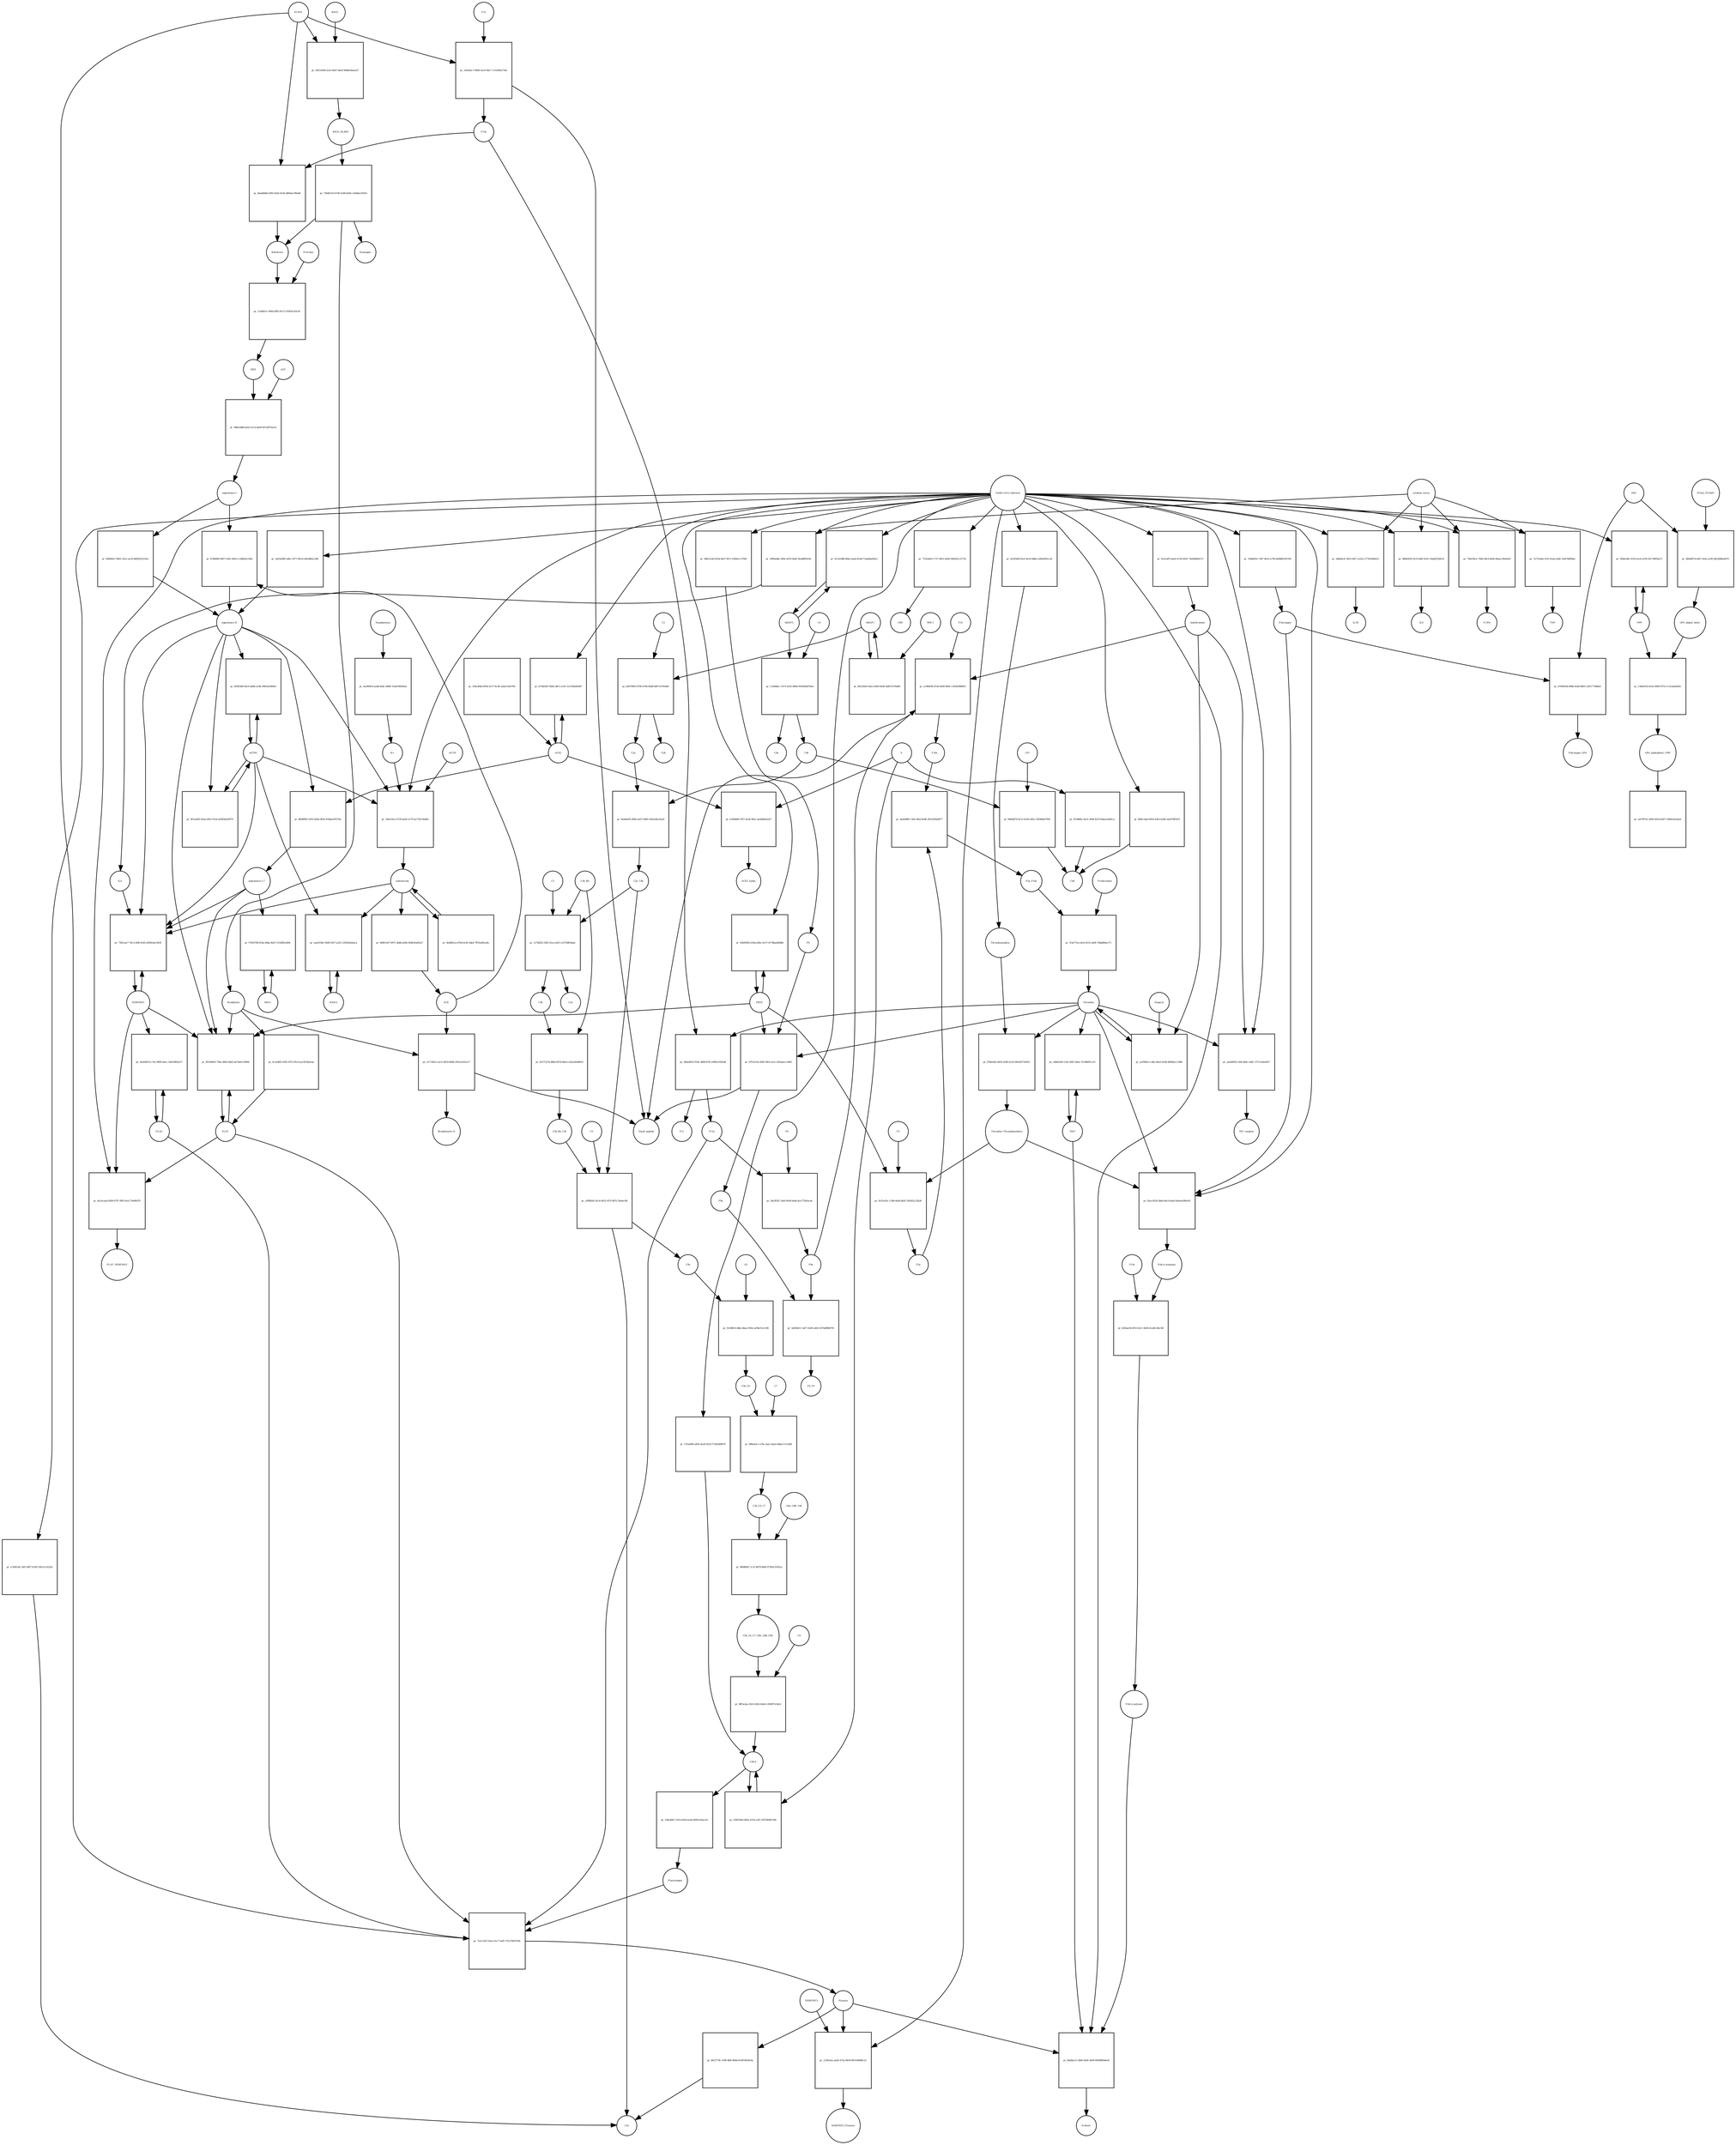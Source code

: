 strict digraph  {
AGT [annotation="urn_miriam_hgnc_333|urn_miriam_taxonomy_9606", bipartite=0, cls=macromolecule, fontsize=4, label=AGT, shape=circle];
"pr_98be3d88-ba02-4114-ba09-647af87fae55" [annotation="", bipartite=1, cls=process, fontsize=4, label="pr_98be3d88-ba02-4114-ba09-647af87fae55", shape=square];
"angiotensin I" [annotation="urn_miriam_obo.chebi_CHEBI%3A2718|urn_miriam_taxonomy_9606", bipartite=0, cls="simple chemical", fontsize=4, label="angiotensin I", shape=circle];
REN [annotation="urn_miriam_hgnc.symbol_REN|urn_miriam_taxonomy_9606", bipartite=0, cls=macromolecule, fontsize=4, label=REN, shape=circle];
F10 [annotation="urn_miriam_hgnc_3528|urn_miriam_taxonomy_9606", bipartite=0, cls=macromolecule, fontsize=4, label=F10, shape=circle];
"pr_e19fb03b-d7eb-4930-80af-c29382986f65" [annotation="", bipartite=1, cls=process, fontsize=4, label="pr_e19fb03b-d7eb-4930-80af-c29382986f65", shape=square];
F10a [annotation="urn_miriam_hgnc.symbol_F10|urn_miriam_mesh_D015951|urn_miriam_brenda_3.4.21.6|urn_miriam_taxonomy_9606", bipartite=0, cls=macromolecule, fontsize=4, label=F10a, shape=circle];
"Small peptide" [annotation=urn_miriam_mesh_D010446, bipartite=0, cls=macromolecule, fontsize=4, label="Small peptide", shape=circle];
F9a [annotation="urn_miriam_hgnc.symbol_F9|urn_miriam_mesh_D015949|urn_miriam_taxonomy_9606", bipartite=0, cls=macromolecule, fontsize=4, label=F9a, shape=circle];
Antithrombin [annotation="urn_miriam_hgnc_775|urn_miriam_taxonomy_9606", bipartite=0, cls=macromolecule, fontsize=4, label=Antithrombin, shape=circle];
"pr_b78d0f6f-8057-429c-8ef9-c1288eb123b4" [annotation="", bipartite=1, cls=process, fontsize=4, label="pr_b78d0f6f-8057-429c-8ef9-c1288eb123b4", shape=square];
"angiotensin II" [annotation="urn_miriam_obo.chebi_CHEBI%3A2718|urn_miriam_taxonomy_9606", bipartite=0, cls="simple chemical", fontsize=4, label="angiotensin II", shape=circle];
ACE [annotation="urn_miriam_hgnc_2707|urn_miriam_taxonomy_9606", bipartite=0, cls=macromolecule, fontsize=4, label=ACE, shape=circle];
F12 [annotation="urn_miriam_hgnc_3530|urn_miriam_taxonomy_9606", bipartite=0, cls=macromolecule, fontsize=4, label=F12, shape=circle];
"pr_245d3ec7-869e-4ce0-9bc7-1152082e72dc" [annotation="", bipartite=1, cls=process, fontsize=4, label="pr_245d3ec7-869e-4ce0-9bc7-1152082e72dc", shape=square];
F12a [annotation="urn_miriam_hgnc.symbol_F12|urn_miriam_mesh_D015956|urn_miriam_brenda_3.4.21.38|urn_miriam_taxonomy_9606", bipartite=0, cls=macromolecule, fontsize=4, label=F12a, shape=circle];
KLKB1 [annotation="urn_miriam_hgnc_6371|urn_miriam_taxonomy_9606", bipartite=0, cls=macromolecule, fontsize=4, label=KLKB1, shape=circle];
"pr_064ad923-955e-4899-87fe-e9f6ec9202df" [annotation="", bipartite=1, cls=process, fontsize=4, label="pr_064ad923-955e-4899-87fe-e9f6ec9202df", shape=square];
F11 [annotation="urn_miriam_hgnc_3529|urn_miriam_taxonomy_9606", bipartite=0, cls=macromolecule, fontsize=4, label=F11, shape=circle];
F11a [annotation="urn_miriam_hgnc.symbol_F11|urn_miriam_mesh_D015945|urn_miriam_brenda_3.4.21.27|urn_miriam_taxonomy_9606", bipartite=0, cls=macromolecule, fontsize=4, label=F11a, shape=circle];
Thrombin [annotation="urn_miriam_hgnc_3535|urn_miriam_taxonomy_9606", bipartite=0, cls=macromolecule, fontsize=4, label=Thrombin, shape=circle];
"pr_39214308-2e3e-46d7-bbe9-90d8a5baaa37" [annotation="", bipartite=1, cls=process, fontsize=4, label="pr_39214308-2e3e-46d7-bbe9-90d8a5baaa37", shape=square];
KNG1 [annotation="urn_miriam_hgnc.symbol_6383|urn_miriam_taxonomy_9606", bipartite=0, cls=macromolecule, fontsize=4, label=KNG1, shape=circle];
KNG1_KLKB1 [annotation="urn_miriam_pubmed_17598838|urn_miriam_intact_EBI-10087151|urn_miriam_hgnc_6371|urn_miriam_hgnc_6383|urn_miriam_taxonomy_9606", bipartite=0, cls=complex, fontsize=4, label=KNG1_KLKB1, shape=circle];
F9 [annotation="urn_miriam_hgnc_35531|urn_miriam_taxonomy_9606", bipartite=0, cls=macromolecule, fontsize=4, label=F9, shape=circle];
"pr_fda3f5d7-5a6f-493d-beb6-dce775b5ecdc" [annotation="", bipartite=1, cls=process, fontsize=4, label="pr_fda3f5d7-5a6f-493d-beb6-dce775b5ecdc", shape=square];
"pr_5d636b11-5af7-41d9-a462-0274df88b795" [annotation="", bipartite=1, cls=process, fontsize=4, label="pr_5d636b11-5af7-41d9-a462-0274df88b795", shape=square];
F8a [annotation="urn_miriam_hgnc.symbol_F8|urn_miriam_mesh_D015944|urn_miriam_taxonomy_9606", bipartite=0, cls=macromolecule, fontsize=4, label=F8a, shape=circle];
F8_F9 [annotation="urn_miriam_pubmed_22471307|urn_miriam_hgnc_3546|urn_miriam_hgnc_35531|urn_miriam_intact_EBI-11621595|urn_miriam_taxonomy_9606", bipartite=0, cls=complex, fontsize=4, label=F8_F9, shape=circle];
F5 [annotation="urn_miriam_hgnc_3541|urn_miriam_taxonomy_9606", bipartite=0, cls=macromolecule, fontsize=4, label=F5, shape=circle];
"pr_0535cd5c-1348-4e84-8b2f-100302c23b28" [annotation="", bipartite=1, cls=process, fontsize=4, label="pr_0535cd5c-1348-4e84-8b2f-100302c23b28", shape=square];
F5a [annotation="urn_miriam_hgnc.symbol_F5|urn_miriam_mesh_D015943|urn_miriam_taxonomy_9606", bipartite=0, cls=macromolecule, fontsize=4, label=F5a, shape=circle];
Thrombin_Thrombomodulin [annotation="urn_miriam_pubmed_6282863|urn_miriam_taxonomy_9986|urn_miriam_biogrid_283352|urn_miriam_mesh_D013917|urn_miriam_hgnc_11784", bipartite=0, cls=complex, fontsize=4, label=Thrombin_Thrombomodulin, shape=circle];
PROC [annotation="urn_miriam_hgnc_9451|urn_miriam_taxonomy_9606", bipartite=0, cls=macromolecule, fontsize=4, label=PROC, shape=circle];
"pr_4ad3d8f0-130e-4feb-8ed6-26101b0a4877" [annotation="", bipartite=1, cls=process, fontsize=4, label="pr_4ad3d8f0-130e-4feb-8ed6-26101b0a4877", shape=square];
F5a_F10a [annotation="urn_miriam_pubmed_2303476|urn_miriam_mesh_C022475|urn_miriam_mesh_D15943|urn_miriam_mesh_D015951|urn_miriam_taxonomy_9606", bipartite=0, cls=complex, fontsize=4, label=F5a_F10a, shape=circle];
Prothrombin [annotation="urn_miriam_hgnc_3535|urn_miriam_taxonomy_9606", bipartite=0, cls=macromolecule, fontsize=4, label=Prothrombin, shape=circle];
"pr_f14a77ee-e4c6-4531-afd4-79dddf8ae171" [annotation="", bipartite=1, cls=process, fontsize=4, label="pr_f14a77ee-e4c6-4531-afd4-79dddf8ae171", shape=square];
"pr_acf994e1-c40a-46a5-9cb8-0b0fd2cc108b" [annotation="", bipartite=1, cls=process, fontsize=4, label="pr_acf994e1-c40a-46a5-9cb8-0b0fd2cc108b", shape=square];
Heparin [annotation="urn_miriam_pubmed_708377|urn_miriam_obo.chebi_CHEBI%3A28304|urn_miriam_taxonomy_9606", bipartite=0, cls="simple chemical", fontsize=4, label=Heparin, shape=circle];
Plasminogen [annotation="urn_miriam_hgnc_9071|urn_miriam_taxonomy_9606", bipartite=0, cls=macromolecule, fontsize=4, label=Plasminogen, shape=circle];
"pr_7e1e7ad7-02ea-41c7-a4f5-75227864703b" [annotation="", bipartite=1, cls=process, fontsize=4, label="pr_7e1e7ad7-02ea-41c7-a4f5-75227864703b", shape=square];
Plasmin [annotation="urn_miriam_hgnc.symbol_PLG|urn_miriam_mesh_D005341|urn_miriam_brenda_3.4.21.7|urn_miriam_taxonomy_9606", bipartite=0, cls=macromolecule, fontsize=4, label=Plasmin, shape=circle];
PLAT [annotation="urn_miriam_hgnc_9051|urn_miriam_taxonomy_9606", bipartite=0, cls=macromolecule, fontsize=4, label=PLAT, shape=circle];
PLAU [annotation="urn_miriam_hgnc_9052|urn_miriam_taxonomy_9606", bipartite=0, cls=macromolecule, fontsize=4, label=PLAU, shape=circle];
"pr_aa449054-140f-4b0c-a40c-13711eba4207" [annotation="", bipartite=1, cls=process, fontsize=4, label="pr_aa449054-140f-4b0c-a40c-13711eba4207", shape=square];
"TAT complex" [annotation="urn_miriam_pubmed_22930518|urn_miriam_mesh_C046193|urn_miriam_mesh_D013917|urn_miriam_hgnc_775|urn_miriam_taxonomy_9606", bipartite=0, cls=complex, fontsize=4, label="TAT complex", shape=circle];
"SARS-CoV-2 infection" [annotation="urn_miriam_taxonomy_2697049|urn_miriam_mesh_D012327", bipartite=0, cls=phenotype, fontsize=4, label="SARS-CoV-2 infection", shape=circle];
"pr_8010b093-75be-4802-b6d1-4a74e0c18968" [annotation="", bipartite=1, cls=process, fontsize=4, label="pr_8010b093-75be-4802-b6d1-4a74e0c18968", shape=square];
SERPINE1 [annotation="", bipartite=0, cls=macromolecule, fontsize=4, label=SERPINE1, shape=circle];
Bradykinin [annotation="urn_miriam_obo.chebi_CHEBI%3A3165|urn_miriam_taxonomy_9606", bipartite=0, cls=macromolecule, fontsize=4, label=Bradykinin, shape=circle];
"angiotensin I-7" [annotation="urn_miriam_obo.chebi_CHEBI%3A55438|urn_miriam_taxonomy_9606", bipartite=0, cls="simple chemical", fontsize=4, label="angiotensin I-7", shape=circle];
TAFI [annotation="urn_miriam_hgnc_1546|urn_miriam_taxonomy_9606", bipartite=0, cls=macromolecule, fontsize=4, label=TAFI, shape=circle];
"pr_e6845a93-15ef-40f2-9d2a-72c8b691ccf2" [annotation="", bipartite=1, cls=process, fontsize=4, label="pr_e6845a93-15ef-40f2-9d2a-72c8b691ccf2", shape=square];
"pr_4e1acaab-4269-4797-9f03-9a1c70e8b979" [annotation="", bipartite=1, cls=process, fontsize=4, label="pr_4e1acaab-4269-4797-9f03-9a1c70e8b979", shape=square];
PLAT_SERPINE1 [annotation="urn_miriam_pubmed_22449964|urn_miriam_intact_EBI-7800882|urn_miriam_hgnc_9051|urn_miriam_hgnc_8593|urn_miriam_taxonomy_9606", bipartite=0, cls=complex, fontsize=4, label=PLAT_SERPINE1, shape=circle];
"pr_b0fb69a7-6801-43ce-aa10-869f2632105a" [annotation="", bipartite=1, cls=process, fontsize=4, label="pr_b0fb69a7-6801-43ce-aa10-869f2632105a", shape=square];
"pr_33b8d541-7df7-46c6-a749-dd486625470d" [annotation="", bipartite=1, cls=process, fontsize=4, label="pr_33b8d541-7df7-46c6-a749-dd486625470d", shape=square];
Fibrinogen [annotation="urn_miriam_pubmed_19296670|urn_miriam_obo.go_GO%3A0005577|urn_miriam_hgnc_3661|urn_miriam_hgnc_3662|urn_miriam_hgnc_3694|urn_miriam_taxonomy_9606", bipartite=0, cls=complex, fontsize=4, label=Fibrinogen, shape=circle];
"pr_756db7e0-47dd-41d9-bd3b-c54d4ec05635" [annotation="", bipartite=1, cls=process, fontsize=4, label="pr_756db7e0-47dd-41d9-bd3b-c54d4ec05635", shape=square];
Kininogen [annotation="urn_miriam_hgnc.symbol_KNG1|urn_miriam_mesh_D019679|urn_miriam_taxonomy_9606", bipartite=0, cls=macromolecule, fontsize=4, label=Kininogen, shape=circle];
Kallikrein [annotation="urn_miriam_hgnc.symbol_KLKB1|urn_miriam_mesh_D020842|urn_miriam_brenda_3.4.21.34|urn_miriam_taxonomy_9606", bipartite=0, cls=macromolecule, fontsize=4, label=Kallikrein, shape=circle];
"pr_b5ec3634-2b0d-46c0-8aa6-6a6ee4366cf6" [annotation="", bipartite=1, cls=process, fontsize=4, label="pr_b5ec3634-2b0d-46c0-8aa6-6a6ee4366cf6", shape=square];
"Fibrin monomer" [annotation="urn_miriam_mesh_C011468|urn_miriam_taxonomy_9606", bipartite=0, cls=macromolecule, fontsize=4, label="Fibrin monomer", shape=circle];
"pr_f3942402-b630-4382-bc63-68c692720051" [annotation="", bipartite=1, cls=process, fontsize=4, label="pr_f3942402-b630-4382-bc63-68c692720051", shape=square];
Thrombomodulin [annotation="urn_miriam_hgnc_11784|urn_miriam_taxonomy_9606", bipartite=0, cls=macromolecule, fontsize=4, label=Thrombomodulin, shape=circle];
C3 [annotation="urn_miriam_hgnc_1318|urn_miriam_taxonomy_9606", bipartite=0, cls=macromolecule, fontsize=4, label=C3, shape=circle];
"pr_c274df22-29f2-43ce-a81f-c2379d834dac" [annotation="", bipartite=1, cls=process, fontsize=4, label="pr_c274df22-29f2-43ce-a81f-c2379d834dac", shape=square];
C3a [annotation="urn_miriam_hgnc.symbol_C3|urn_miriam_mesh_D015926|urn_miriam_taxonomy_9606", bipartite=0, cls=macromolecule, fontsize=4, label=C3a, shape=circle];
C3b [annotation="urn_miriam_hgnc.symbol_C3|urn_miriam_mesh_D003179|urn_miriam_taxonomy_9606", bipartite=0, cls=macromolecule, fontsize=4, label=C3b, shape=circle];
C3b_Bb [annotation="urn_miriam_pubmed_12440962|urn_miriam_brenda_3.4.21.47|urn_miriam_mesh_D051561|urn_miriam_mesh_D003179|urn_miriam_hgnc_1037|urn_miriam_taxonomy_9606", bipartite=0, cls=complex, fontsize=4, label=C3b_Bb, shape=circle];
C2a_C4b [annotation="urn_miriam_mesh_D051574|urn_miriam_brenda_3.4.21.43|urn_miriam_mesh_D050678|urn_miriam_hgnc_1324|urn_miriam_taxonomy_9606", bipartite=0, cls=complex, fontsize=4, label=C2a_C4b, shape=circle];
C5 [annotation="urn_miriam_hgnc_1331|urn_miriam_taxonomy_9606", bipartite=0, cls=macromolecule, fontsize=4, label=C5, shape=circle];
"pr_cf89fb92-d1c8-4931-957f-867c70a4ec88" [annotation="", bipartite=1, cls=process, fontsize=4, label="pr_cf89fb92-d1c8-4931-957f-867c70a4ec88", shape=square];
C5b [annotation="urn_miriam_hgnc.symbol_C5|urn_miriam_mesh_D050776|urn_miriam_taxonomy_9606", bipartite=0, cls=macromolecule, fontsize=4, label=C5b, shape=circle];
C5a [annotation="urn_miriam_hgnc.symbol_C5|urn_miriam_mesh_D015936|urn_miriam_taxonomy_9606", bipartite=0, cls=macromolecule, fontsize=4, label=C5a, shape=circle];
C3b_Bb_C3b [annotation="urn_miriam_pubmed_12440962|urn_miriam_brenda_34.4.21.47|urn_miriam_mesh_D051566|urn_miriam_mesh_D003179|urn_miriam_hgnc_1037|urn_miriam_taxonomy_9606", bipartite=0, cls=complex, fontsize=4, label=C3b_Bb_C3b, shape=circle];
"pr_9236ffc6-dbfa-4baa-950e-a294cf2c5c96" [annotation="", bipartite=1, cls=process, fontsize=4, label="pr_9236ffc6-dbfa-4baa-950e-a294cf2c5c96", shape=square];
C6 [annotation="urn_miriam_hgnc_1339|urn_miriam_taxonomy_9606", bipartite=0, cls=macromolecule, fontsize=4, label=C6, shape=circle];
C5b_C6 [annotation="urn_miriam_mesh_C050974|urn_miriam_mesh_D050776|urn_miriam_hgnc_1339|urn_miriam_taxonomy_9606", bipartite=0, cls=complex, fontsize=4, label=C5b_C6, shape=circle];
"pr_008a43c1-e7bc-4a2c-8aa5-6d6a17ce168f" [annotation="", bipartite=1, cls=process, fontsize=4, label="pr_008a43c1-e7bc-4a2c-8aa5-6d6a17ce168f", shape=square];
C7 [annotation="urn_miriam_hgnc_HGNC%3A1346|urn_miriam_taxonomy_9606", bipartite=0, cls=macromolecule, fontsize=4, label=C7, shape=circle];
C5b_C6_C7 [annotation="urn_miriam_pubmed_28630159|urn_miriam_mesh_C037453|urn_miriam_mesh_D050776|urn_miriam_hgnc_1339|urn_miriam_hgnc_1346|urn_miriam_taxonomy_9606", bipartite=0, cls=complex, fontsize=4, label=C5b_C6_C7, shape=circle];
"pr_8668f8d7-1c1f-4879-bfb0-97383c55452a" [annotation="", bipartite=1, cls=process, fontsize=4, label="pr_8668f8d7-1c1f-4879-bfb0-97383c55452a", shape=square];
C8A_C8B_C8G [annotation="urn_miriam_mesh_D003185|urn_miriam_hgnc_1353|urn_miriam_hgnc_1352|urn_miriam_hgnc_1354|urn_miriam_taxonomy_9606", bipartite=0, cls=complex, fontsize=4, label=C8A_C8B_C8G, shape=circle];
C5b_C6_C7_C8A_C8B_C8G [annotation="urn_miriam_pubmed_28630159|urn_miriam_mesh_C042295|urn_miriam_mesh_D050776|urn_miriam_hgnc_1339|urn_miriam_hgnc_1352|urn_miriam_hgnc_1353|urn_miriam_hgnc_1354|urn_miriam_taxonomy_9606", bipartite=0, cls=complex, fontsize=4, label=C5b_C6_C7_C8A_C8B_C8G, shape=circle];
"pr_8ff5a2aa-30c6-42b3-b0a9-c5000f7e5dcd" [annotation="", bipartite=1, cls=process, fontsize=4, label="pr_8ff5a2aa-30c6-42b3-b0a9-c5000f7e5dcd", shape=square];
C9 [annotation="urn_miriam_hgnc_1358|urn_miriam_taxonomy_9606", bipartite=0, cls=macromolecule, fontsize=4, label=C9, shape=circle];
"C5b-9" [annotation="urn_miriam_obo.go_GO%3A0005579|urn_miriam_mesh_D015938|urn_miriam_mesh_D050776|urn_miriam_hgnc_1339|urn_miriam_hgnc_1346|urn_miriam_hgnc_1352|urn_miriam_hgnc_1353|urn_miriam_hgnc_1354|urn_miriam_hgnc_1358|urn_miriam_taxonomy_9606", bipartite=0, cls=complex, fontsize=4, label="C5b-9", shape=circle];
"pr_0ee0467d-c7ee-4999-9aec-3a653ffb3e27" [annotation="", bipartite=1, cls=process, fontsize=4, label="pr_0ee0467d-c7ee-4999-9aec-3a653ffb3e27", shape=square];
MASP2 [annotation="urn_miriam_hgnc_6902|urn_miriam_taxonomy_9606", bipartite=0, cls=macromolecule, fontsize=4, label=MASP2, shape=circle];
"pr_9c1b1d88-46ba-4aab-8c8d-7cda6bafd5e2" [annotation="", bipartite=1, cls=process, fontsize=4, label="pr_9c1b1d88-46ba-4aab-8c8d-7cda6bafd5e2", shape=square];
MASP1 [annotation="urn_miriam_hgnc_6901|urn_miriam_taxonomy_9606", bipartite=0, cls=macromolecule, fontsize=4, label=MASP1, shape=circle];
"pr_fbe329e9-56a3-43b9-9e49-2bfb75376db9" [annotation="", bipartite=1, cls=process, fontsize=4, label="pr_fbe329e9-56a3-43b9-9e49-2bfb75376db9", shape=square];
MBL2 [annotation="urn_miriam_hgnc_6902|urn_miriam_taxonomy_9606", bipartite=0, cls=macromolecule, fontsize=4, label=MBL2, shape=circle];
C4 [annotation="urn_miriam_mesh_D00318|urn_miriam_taxonomy_9606", bipartite=0, cls=macromolecule, fontsize=4, label=C4, shape=circle];
"pr_1c00ddec-3373-41b5-8680-05020b4d76ed" [annotation="", bipartite=1, cls=process, fontsize=4, label="pr_1c00ddec-3373-41b5-8680-05020b4d76ed", shape=square];
C4b [annotation="urn_miriam_hgnc_1324|urn_miriam_taxonomy_9606", bipartite=0, cls=macromolecule, fontsize=4, label=C4b, shape=circle];
C4a [annotation="urn_miriam_hgnc_1323|urn_miriam_taxonomy_9606", bipartite=0, cls=macromolecule, fontsize=4, label=C4a, shape=circle];
"pr_0ea8de95-d98a-4a57-b085-50a5e9e23aa9" [annotation="", bipartite=1, cls=process, fontsize=4, label="pr_0ea8de95-d98a-4a57-b085-50a5e9e23aa9", shape=square];
C2a [annotation="urn_miriam_hgnc.symbol_C2|urn_miriam_mesh_D050678|urn_miriam_taxonomy_9606", bipartite=0, cls=macromolecule, fontsize=4, label=C2a, shape=circle];
"pr_81571474-48bd-497b-8dcb-cd3acbe68054" [annotation="", bipartite=1, cls=process, fontsize=4, label="pr_81571474-48bd-497b-8dcb-cd3acbe68054", shape=square];
"pr_8496df74-8c1f-4149-a95a-158348a67992" [annotation="", bipartite=1, cls=process, fontsize=4, label="pr_8496df74-8c1f-4149-a95a-158348a67992", shape=square];
C4d [annotation="urn_miriam_hgnc.symbol_C4b|urn_miriam_mesh_C032261|urn_miriam_taxonomy_9606", bipartite=0, cls=macromolecule, fontsize=4, label=C4d, shape=circle];
CFI [annotation="urn_miriam_hgnc_2771|urn_miriam_taxonomy_9606", bipartite=0, cls=macromolecule, fontsize=4, label=CFI, shape=circle];
"pr_948c5cb0-825d-4627-8f11-0300e1c5766f" [annotation="", bipartite=1, cls=process, fontsize=4, label="pr_948c5cb0-825d-4627-8f11-0300e1c5766f", shape=square];
F8 [annotation="urn_miriam_hgnc_3546|urn_miriam_taxonomy_9606", bipartite=0, cls=macromolecule, fontsize=4, label=F8, shape=circle];
"pr_0c6caff3-bea0-47a9-b591-74e0bdfd5e72" [annotation="", bipartite=1, cls=process, fontsize=4, label="pr_0c6caff3-bea0-47a9-b591-74e0bdfd5e72", shape=square];
ACE2 [annotation="urn_miriam_hgnc_13557|urn_miriam_taxonomy_9606", bipartite=0, cls=macromolecule, fontsize=4, label=ACE2, shape=circle];
"pr_b73b0387-0b42-48c1-a19c-5c5328a8e49f" [annotation="", bipartite=1, cls=process, fontsize=4, label="pr_b73b0387-0b42-48c1-a19c-5c5328a8e49f", shape=square];
"pr_fcd64b85-5f57-4a3b-9fee-3aa6bf6a5eb7" [annotation="", bipartite=1, cls=process, fontsize=4, label="pr_fcd64b85-5f57-4a3b-9fee-3aa6bf6a5eb7", shape=square];
S [annotation="urn_miriam_uniprot_P0DTC2|urn_miriam_uniprot_P59594|urn_miriam_taxonomy_2697049", bipartite=0, cls=macromolecule, fontsize=4, label=S, shape=circle];
ACE2_Spike [annotation="urn_miriam_pdb_6CS2|urn_miriam_hgnc_13557|urn_miriam_uniprot_P0DTC2|urn_miriam_taxonomy_9606|urn_miriam_taxonomy_2697049", bipartite=0, cls=complex, fontsize=4, label=ACE2_Spike, shape=circle];
"pr_10dc464d-9956-4c57-8c46-2a4a1cbf3785" [annotation="", bipartite=1, cls=process, fontsize=4, label="pr_10dc464d-9956-4c57-8c46-2a4a1cbf3785", shape=square];
"pr_8b98ff62-5055-40eb-9654-9344ee93576a" [annotation="", bipartite=1, cls=process, fontsize=4, label="pr_8b98ff62-5055-40eb-9654-9344ee93576a", shape=square];
"pr_ff1db66c-0a31-404f-8a70-6daec0ef6ccc" [annotation="", bipartite=1, cls=process, fontsize=4, label="pr_ff1db66c-0a31-404f-8a70-6daec0ef6ccc", shape=square];
"pr_538529e6-b85a-4105-a2f2-38750b9b7e99" [annotation="", bipartite=1, cls=process, fontsize=4, label="pr_538529e6-b85a-4105-a2f2-38750b9b7e99", shape=square];
"pr_753e9a83-1737-4651-bd30-944d52c21729" [annotation="", bipartite=1, cls=process, fontsize=4, label="pr_753e9a83-1737-4651-bd30-944d52c21729", shape=square];
CRP [annotation="urn_miriam_hgnc_2367|urn_miriam_taxonomy_9606", bipartite=0, cls=macromolecule, fontsize=4, label=CRP, shape=circle];
VWF [annotation="urn_miriam_hgnc_12726|urn_miriam_taxonomy_9606", bipartite=0, cls=macromolecule, fontsize=4, label=VWF, shape=circle];
"pr_5fbde366-5529-4ce4-a339-29c70f85ba71" [annotation="", bipartite=1, cls=process, fontsize=4, label="pr_5fbde366-5529-4ce4-a339-29c70f85ba71", shape=square];
"pr_03b95965-41bb-446c-8c37-0178bad4d48b" [annotation="", bipartite=1, cls=process, fontsize=4, label="pr_03b95965-41bb-446c-8c37-0178bad4d48b", shape=square];
"pr_2703af98-a893-4a36-925f-f7108349f075" [annotation="", bipartite=1, cls=process, fontsize=4, label="pr_2703af98-a893-4a36-925f-f7108349f075", shape=square];
"pr_8b9ccbab-081b-4362-b548-3ae870ff2f1f" [annotation="", bipartite=1, cls=process, fontsize=4, label="pr_8b9ccbab-081b-4362-b548-3ae870ff2f1f", shape=square];
"pr_1236cfea-aad5-472a-8630-887e04d88c25" [annotation="", bipartite=1, cls=process, fontsize=4, label="pr_1236cfea-aad5-472a-8630-887e04d88c25", shape=square];
SERPINF2 [annotation="urn_miriam_hgnc_9075|urn_miriam_taxonomy_9606", bipartite=0, cls=macromolecule, fontsize=4, label=SERPINF2, shape=circle];
SERPINF2_Plasmin [annotation="urn_miriam_pubmed_2437112|urn_miriam_biogrid_314240|urn_miriam_hgnc_9075|urn_miriam_mesh_D005341|urn_miriam_taxonomy_9606", bipartite=0, cls=complex, fontsize=4, label=SERPINF2_Plasmin, shape=circle];
"pr_b25f540f-81ef-4e1d-9d8a-cd44e983ccdc" [annotation="", bipartite=1, cls=process, fontsize=4, label="pr_b25f540f-81ef-4e1d-9d8a-cd44e983ccdc", shape=square];
"pr_bba48d8d-d395-42d2-8c04-d804ea780adf" [annotation="", bipartite=1, cls=process, fontsize=4, label="pr_bba48d8d-d395-42d2-8c04-d804ea780adf", shape=square];
Prorenin [annotation="urn_miriam_hgnc_9958|urn_miriam_taxonomy_9606", bipartite=0, cls=macromolecule, fontsize=4, label=Prorenin, shape=circle];
"pr_11d44e5c-904d-4f83-8112-55583e142c9c" [annotation="", bipartite=1, cls=process, fontsize=4, label="pr_11d44e5c-904d-4f83-8112-55583e142c9c", shape=square];
"pr_2d8ebe31-8f23-4d17-a22e-e77301068e25" [annotation="", bipartite=1, cls=process, fontsize=4, label="pr_2d8ebe31-8f23-4d17-a22e-e77301068e25", shape=square];
IL1B [annotation="urn_miriam_hgnc_5992|urn_miriam_taxonomy_9606", bipartite=0, cls=macromolecule, fontsize=4, label=IL1B, shape=circle];
"cytokine storm" [annotation="urn_miriam_pubmed_2504360|urn_miriam_taxonomy_9606", bipartite=0, cls=phenotype, fontsize=4, label="cytokine storm", shape=circle];
"pr_2999adbe-360e-4d70-8edf-2feddfffd334" [annotation="", bipartite=1, cls=process, fontsize=4, label="pr_2999adbe-360e-4d70-8edf-2feddfffd334", shape=square];
IL6 [annotation="urn_miriam_hgnc_6018|urn_miriam_taxonomy_9606", bipartite=0, cls=macromolecule, fontsize=4, label=IL6, shape=circle];
"pr_e7d5618a-16f3-46f7-b336-59412c1622fe" [annotation="", bipartite=1, cls=process, fontsize=4, label="pr_e7d5618a-16f3-46f7-b336-59412c1622fe", shape=square];
"pr_88b9205f-f2c9-43bf-9c05-19a0d352fb14" [annotation="", bipartite=1, cls=process, fontsize=4, label="pr_88b9205f-f2c9-43bf-9c05-19a0d352fb14", shape=square];
IL8 [annotation="urn_miriam_hgnc_6025|urn_miriam_taxonomy_9606", bipartite=0, cls=macromolecule, fontsize=4, label=IL8, shape=circle];
"pr_78a439ce-79d4-49c8-b640-06aac39a0e64" [annotation="", bipartite=1, cls=process, fontsize=4, label="pr_78a439ce-79d4-49c8-b640-06aac39a0e64", shape=square];
IL2RA [annotation="urn_miriam_hgnc_6008|urn_miriam_taxonomy_9606", bipartite=0, cls=macromolecule, fontsize=4, label=IL2RA, shape=circle];
C2 [annotation="urn_miriam_hgnc_1248|urn_miriam_taxonomy_9606", bipartite=0, cls=macromolecule, fontsize=4, label=C2, shape=circle];
"pr_6d570f65-8706-47d6-b6d8-b6f7c07054d0" [annotation="", bipartite=1, cls=process, fontsize=4, label="pr_6d570f65-8706-47d6-b6d8-b6f7c07054d0", shape=square];
C2b [annotation="urn_miriam_hgnc.symbol_C2|urn_miriam_mesh_D050679|urn_miriam_taxonomy_9606", bipartite=0, cls=macromolecule, fontsize=4, label=C2b, shape=circle];
"pr_196e4b67-251b-4434-bceb-f6001e43ac43" [annotation="", bipartite=1, cls=process, fontsize=4, label="pr_196e4b67-251b-4434-bceb-f6001e43ac43", shape=square];
"pr_8612778c-1f98-4bff-80db-6c9d7d03dc6a" [annotation="", bipartite=1, cls=process, fontsize=4, label="pr_8612778c-1f98-4bff-80db-6c9d7d03dc6a", shape=square];
"pr_7a7314ab-31f5-41ab-a2b6-1e6f7ddf96ac" [annotation="", bipartite=1, cls=process, fontsize=4, label="pr_7a7314ab-31f5-41ab-a2b6-1e6f7ddf96ac", shape=square];
TNF [annotation="urn_miriam_hgnc_11892|urn_miriam_taxonomy_9606", bipartite=0, cls=macromolecule, fontsize=4, label=TNF, shape=circle];
"pr_bf24ae54-9f33-42c1-8d34-0ca6fc3bc36f" [annotation="", bipartite=1, cls=process, fontsize=4, label="pr_bf24ae54-9f33-42c1-8d34-0ca6fc3bc36f", shape=square];
"Fibrin polymer" [annotation="urn_miriam_mesh_C465961|urn_miriam_taxonomy_9606", bipartite=0, cls=macromolecule, fontsize=4, label="Fibrin polymer", shape=circle];
F13a [annotation="urn_miriam_hgnc.symbol_F13|urn_miriam_mesh_D026122|urn_miriam_brenda_2.3.2.13|urn_miriam_taxonomy_9606", bipartite=0, cls=macromolecule, fontsize=4, label=F13a, shape=circle];
"pr_b6ddac5c-0bd3-4d3f-a000-f8598bf6dee8" [annotation="", bipartite=1, cls=process, fontsize=4, label="pr_b6ddac5c-0bd3-4d3f-a000-f8598bf6dee8", shape=square];
"D-dimer" [annotation="urn_miriam_pubmed_19008457|urn_miriam_mesh_C036309|urn_miriam_taxonomy_9606", bipartite=0, cls=macromolecule, fontsize=4, label="D-dimer", shape=circle];
GP6_alpha2beta1_VWF [annotation="urn_miriam_pubmed_25051961|urn_miriam_taxonomy_10090|urn_miriam_hgnc_14338|urn_miriam_hgnc_6137|urn_miriam_hgnc_6153|urn_miriam_hgnc_12726", bipartite=0, cls=complex, fontsize=4, label=GP6_alpha2beta1_VWF, shape=circle];
"pr_ae97870c-4056-401d-b427-1084cba2afad" [annotation="", bipartite=1, cls="omitted process", fontsize=4, label="pr_ae97870c-4056-401d-b427-1084cba2afad", shape=square];
GP6 [annotation="urn_miriam_hgnc_HGNC%3A14388|urn_miriam_taxonomy_9606", bipartite=0, cls=macromolecule, fontsize=4, label=GP6, shape=circle];
"pr_dfb6087d-e0b7-41be-a185-d622b88a4476" [annotation="", bipartite=1, cls=process, fontsize=4, label="pr_dfb6087d-e0b7-41be-a185-d622b88a4476", shape=square];
ITGA2_ITGAB1 [annotation="urn_miriam_intact_EBI-16428357|urn_miriam_hgnc_6137|urn_miriam_hgnc_6153|urn_miriam_taxonomy_9606", bipartite=0, cls=complex, fontsize=4, label=ITGA2_ITGAB1, shape=circle];
GP6_alpha2_beta1 [annotation="urn_miriam_pubmed_25051961|urn_miriam_taxonomy_10090|urn_miriam_hgnc_14338|urn_miriam_hgnc_6137|urn_miriam_hgnc_6153", bipartite=0, cls=complex, fontsize=4, label=GP6_alpha2_beta1, shape=circle];
"pr_13ba6165-8c0a-468f-937b-1c1e2adeb45e" [annotation="", bipartite=1, cls=process, fontsize=4, label="pr_13ba6165-8c0a-468f-937b-1c1e2adeb45e", shape=square];
"pr_4785629d-89db-45d4-8b03-cdf1177d48e4" [annotation="", bipartite=1, cls=process, fontsize=4, label="pr_4785629d-89db-45d4-8b03-cdf1177d48e4", shape=square];
Fibrinogen_GP6 [annotation="urn_miriam_pubmed_19296670|urn_miriam_obo.go_GO%3A0005577|urn_miriam_hgnc_HGNC%3A14388|urn_miriam_taxonomy_9606", bipartite=0, cls=complex, fontsize=4, label=Fibrinogen_GP6, shape=circle];
MAS1 [annotation="", bipartite=0, cls=macromolecule, fontsize=4, label=MAS1, shape=circle];
"pr_f7693798-810a-44be-8ed7-5192ffb1469c" [annotation="", bipartite=1, cls=process, fontsize=4, label="pr_f7693798-810a-44be-8ed7-5192ffb1469c", shape=square];
AGTR1 [annotation=urn_miriam_hgnc_336, bipartite=0, cls=macromolecule, fontsize=4, label=AGTR1, shape=circle];
"pr_859f544f-b6c6-44d6-a1d8-3f9b3a598561" [annotation="", bipartite=1, cls=process, fontsize=4, label="pr_859f544f-b6c6-44d6-a1d8-3f9b3a598561", shape=square];
"pr_4c1ad0f3-45f3-47f2-95c8-eac5f14b2eaa" [annotation="", bipartite=1, cls=process, fontsize=4, label="pr_4c1ad0f3-45f3-47f2-95c8-eac5f14b2eaa", shape=square];
"pr_e117d5e1-a2c2-497d-8d46-2501ecb5ce17" [annotation="", bipartite=1, cls=process, fontsize=4, label="pr_e117d5e1-a2c2-497d-8d46-2501ecb5ce17", shape=square];
"Bradykinin(1-5)" [annotation="urn_miriam_mesh_C079000|urn_miriam_taxonomy_9606", bipartite=0, cls=macromolecule, fontsize=4, label="Bradykinin(1-5)", shape=circle];
"pr_a825d288-5dbc-4377-891d-e4fa98b5c28b" [annotation="", bipartite=1, cls=process, fontsize=4, label="pr_a825d288-5dbc-4377-891d-e4fa98b5c28b", shape=square];
"pr_3e0e10ce-4730-4ed2-a179-ae732e7dad9c" [annotation="", bipartite=1, cls=process, fontsize=4, label="pr_3e0e10ce-4730-4ed2-a179-ae732e7dad9c", shape=square];
aldosterone [annotation="urn_miriam_obo.chebi_CHEBI%3A27584", bipartite=0, cls="simple chemical", fontsize=4, label=aldosterone, shape=circle];
"K+" [annotation="urn_miriam_obo.chebi_CHEBI%3A29103", bipartite=0, cls="simple chemical", fontsize=4, label="K+", shape=circle];
ACTH [annotation=urn_miriam_hgnc_9201, bipartite=0, cls="simple chemical", fontsize=4, label=ACTH, shape=circle];
"pr_73812ee7-78c3-494f-b545-d309cbec0430" [annotation="", bipartite=1, cls=process, fontsize=4, label="pr_73812ee7-78c3-494f-b545-d309cbec0430", shape=square];
"pr_8ed881a3-d70d-4c82-9de6-7ff50a9b1a6e" [annotation="", bipartite=1, cls=process, fontsize=4, label="pr_8ed881a3-d70d-4c82-9de6-7ff50a9b1a6e", shape=square];
NR3C2 [annotation="", bipartite=0, cls=macromolecule, fontsize=4, label=NR3C2, shape=circle];
"pr_eae63546-39d9-4357-a501-235445b2baca" [annotation="", bipartite=1, cls=process, fontsize=4, label="pr_eae63546-39d9-4357-a501-235445b2baca", shape=square];
"pr_6f1ee9d3-20aa-4f42-915d-e4585da50079" [annotation="", bipartite=1, cls=process, fontsize=4, label="pr_6f1ee9d3-20aa-4f42-915d-e4585da50079", shape=square];
"pr_97015c6a-d583-49cf-ae1c-043aaecc5d62" [annotation="", bipartite=1, cls=process, fontsize=4, label="pr_97015c6a-d583-49cf-ae1c-043aaecc5d62", shape=square];
"pr_0b9b7e67-8971-4b6b-b09e-064b16af63a7" [annotation="", bipartite=1, cls=process, fontsize=4, label="pr_0b9b7e67-8971-4b6b-b09e-064b16af63a7", shape=square];
"pr_4a2809c8-aa84-444c-8d98-7ae8c9609aed" [annotation="", bipartite=1, cls=process, fontsize=4, label="pr_4a2809c8-aa84-444c-8d98-7ae8c9609aed", shape=square];
Hypokalemia [annotation="urn_miriam_mesh_D007008|urn_miriam_taxonomy_9606", bipartite=0, cls=phenotype, fontsize=4, label=Hypokalemia, shape=circle];
AGT -> "pr_98be3d88-ba02-4114-ba09-647af87fae55"  [annotation="", interaction_type=consumption];
"pr_98be3d88-ba02-4114-ba09-647af87fae55" -> "angiotensin I"  [annotation="", interaction_type=production];
"angiotensin I" -> "pr_b78d0f6f-8057-429c-8ef9-c1288eb123b4"  [annotation="", interaction_type=consumption];
"angiotensin I" -> "pr_b0fb69a7-6801-43ce-aa10-869f2632105a"  [annotation="", interaction_type=consumption];
REN -> "pr_98be3d88-ba02-4114-ba09-647af87fae55"  [annotation="urn_miriam_pubmed_10585461|urn_miriam_pubmed_30934934|urn_miriam_pubmed_6172448|urn_miriam_taxonomy_9606", interaction_type=catalysis];
F10 -> "pr_e19fb03b-d7eb-4930-80af-c29382986f65"  [annotation="", interaction_type=consumption];
"pr_e19fb03b-d7eb-4930-80af-c29382986f65" -> F10a  [annotation="", interaction_type=production];
"pr_e19fb03b-d7eb-4930-80af-c29382986f65" -> "Small peptide"  [annotation="", interaction_type=production];
F10a -> "pr_4ad3d8f0-130e-4feb-8ed6-26101b0a4877"  [annotation="", interaction_type=consumption];
F9a -> "pr_e19fb03b-d7eb-4930-80af-c29382986f65"  [annotation="urn_miriam_pubmed_11551226|urn_miriam_pubmed_15853774|urn_miriam_taxonomy_9606", interaction_type=catalysis];
F9a -> "pr_5d636b11-5af7-41d9-a462-0274df88b795"  [annotation="", interaction_type=consumption];
Antithrombin -> "pr_e19fb03b-d7eb-4930-80af-c29382986f65"  [annotation="urn_miriam_pubmed_11551226|urn_miriam_pubmed_15853774|urn_miriam_taxonomy_9606", interaction_type=inhibition];
Antithrombin -> "pr_acf994e1-c40a-46a5-9cb8-0b0fd2cc108b"  [annotation="urn_miriam_pubmed_579490|urn_miriam_taxonomy_9606", interaction_type=inhibition];
Antithrombin -> "pr_aa449054-140f-4b0c-a40c-13711eba4207"  [annotation="", interaction_type=consumption];
"pr_b78d0f6f-8057-429c-8ef9-c1288eb123b4" -> "angiotensin II"  [annotation="", interaction_type=production];
"angiotensin II" -> "pr_8010b093-75be-4802-b6d1-4a74e0c18968"  [annotation="urn_miriam_pubmed_10373228|urn_miriam_pubmed_3124286|urn_miriam_taxonomy_9606|urn_miriam_pubmed_12091055|urn_miriam_pubmed_3096399", interaction_type=catalysis];
"angiotensin II" -> "pr_8b98ff62-5055-40eb-9654-9344ee93576a"  [annotation="", interaction_type=consumption];
"angiotensin II" -> "pr_859f544f-b6c6-44d6-a1d8-3f9b3a598561"  [annotation="urn_miriam_pubmed_8158359|urn_miriam_taxonomy_9606", interaction_type=stimulation];
"angiotensin II" -> "pr_3e0e10ce-4730-4ed2-a179-ae732e7dad9c"  [annotation="urn_miriam_pubmed_8404594|urn_miriam_taxonomy_9606|urn_miriam_pubmed_173529|urn_miriam_taxonomy_9615|urn_miriam_pubmed_32565254", interaction_type=catalysis];
"angiotensin II" -> "pr_73812ee7-78c3-494f-b545-d309cbec0430"  [annotation="urn_miriam_pubmed_2091055|urn_miriam_taxonomy_9606|urn_miriam_pubmed_8034668|urn_miriam_pubmed_20591974|urn_miriam_pubmed_11983698", interaction_type=catalysis];
"angiotensin II" -> "pr_6f1ee9d3-20aa-4f42-915d-e4585da50079"  [annotation=urn_miriam_pubmed_11983698, interaction_type=stimulation];
ACE -> "pr_b78d0f6f-8057-429c-8ef9-c1288eb123b4"  [annotation="urn_miriam_taxonomy_9606|urn_miriam_pubmed_190881|urn_miriam_pubmed_10969042", interaction_type=catalysis];
ACE -> "pr_e117d5e1-a2c2-497d-8d46-2501ecb5ce17"  [annotation="urn_miriam_taxonomy_9606|urn_miriam_pubmed_10969042", interaction_type=catalysis];
F12 -> "pr_245d3ec7-869e-4ce0-9bc7-1152082e72dc"  [annotation="", interaction_type=consumption];
"pr_245d3ec7-869e-4ce0-9bc7-1152082e72dc" -> F12a  [annotation="", interaction_type=production];
"pr_245d3ec7-869e-4ce0-9bc7-1152082e72dc" -> "Small peptide"  [annotation="", interaction_type=production];
F12a -> "pr_064ad923-955e-4899-87fe-e9f6ec9202df"  [annotation="", interaction_type=consumption];
F12a -> "pr_bba48d8d-d395-42d2-8c04-d804ea780adf"  [annotation="urn_miriam_pubmed_21304106|urn_miriam_taxonomy_9606", interaction_type=catalysis];
KLKB1 -> "pr_245d3ec7-869e-4ce0-9bc7-1152082e72dc"  [annotation="urn_miriam_pubmed_7391081|urn_miriam_taxonomy_9606|urn_miriam_pubmed_864009", interaction_type=catalysis];
KLKB1 -> "pr_39214308-2e3e-46d7-bbe9-90d8a5baaa37"  [annotation="", interaction_type=consumption];
KLKB1 -> "pr_7e1e7ad7-02ea-41c7-a4f5-75227864703b"  [annotation="urn_miriam_pubmed_89876|urn_miriam_taxonomy_9606|urn_miriam_pubmed_3850647|urn_miriam_pubmed_2966802|urn_miriam_pubmed_6539333", interaction_type=catalysis];
KLKB1 -> "pr_bba48d8d-d395-42d2-8c04-d804ea780adf"  [annotation="", interaction_type=consumption];
"pr_064ad923-955e-4899-87fe-e9f6ec9202df" -> F11  [annotation="", interaction_type=production];
"pr_064ad923-955e-4899-87fe-e9f6ec9202df" -> F11a  [annotation="", interaction_type=production];
F11a -> "pr_fda3f5d7-5a6f-493d-beb6-dce775b5ecdc"  [annotation="urn_miriam_pubmed_9100000|urn_miriam_taxonomy_9606", interaction_type=catalysis];
F11a -> "pr_7e1e7ad7-02ea-41c7-a4f5-75227864703b"  [annotation="urn_miriam_pubmed_89876|urn_miriam_taxonomy_9606|urn_miriam_pubmed_3850647|urn_miriam_pubmed_2966802|urn_miriam_pubmed_6539333", interaction_type=catalysis];
Thrombin -> "pr_064ad923-955e-4899-87fe-e9f6ec9202df"  [annotation="urn_miriam_pubmed_21304106|urn_miriam_pubmed_8631976|urn_miriam_taxonomy_9606", interaction_type=catalysis];
Thrombin -> "pr_acf994e1-c40a-46a5-9cb8-0b0fd2cc108b"  [annotation="", interaction_type=consumption];
Thrombin -> "pr_aa449054-140f-4b0c-a40c-13711eba4207"  [annotation="", interaction_type=consumption];
Thrombin -> "pr_e6845a93-15ef-40f2-9d2a-72c8b691ccf2"  [annotation="urn_miriam_pubmed_23809134|urn_miriam_taxonomy_9823", interaction_type=catalysis];
Thrombin -> "pr_b5ec3634-2b0d-46c0-8aa6-6a6ee4366cf6"  [annotation="urn_miriam_pubmed_6282863|urn_miriam_pubmed_28228446|urn_miriam_pubmed_2117226|urn_miriam_taxonomy_9606", interaction_type=catalysis];
Thrombin -> "pr_f3942402-b630-4382-bc63-68c692720051"  [annotation="", interaction_type=consumption];
Thrombin -> "pr_97015c6a-d583-49cf-ae1c-043aaecc5d62"  [annotation="urn_miriam_pubmed_15746105|urn_miriam_taxonomy_9606", interaction_type=catalysis];
"pr_39214308-2e3e-46d7-bbe9-90d8a5baaa37" -> KNG1_KLKB1  [annotation="", interaction_type=production];
KNG1 -> "pr_39214308-2e3e-46d7-bbe9-90d8a5baaa37"  [annotation="", interaction_type=consumption];
KNG1_KLKB1 -> "pr_756db7e0-47dd-41d9-bd3b-c54d4ec05635"  [annotation="urn_miriam_pubmed_6768384|urn_miriam_pubmed_4627469|urn_miriam_taxonomy_9606", interaction_type=catalysis];
F9 -> "pr_fda3f5d7-5a6f-493d-beb6-dce775b5ecdc"  [annotation="", interaction_type=consumption];
"pr_fda3f5d7-5a6f-493d-beb6-dce775b5ecdc" -> F9a  [annotation="", interaction_type=production];
"pr_5d636b11-5af7-41d9-a462-0274df88b795" -> F8_F9  [annotation="", interaction_type=production];
F8a -> "pr_5d636b11-5af7-41d9-a462-0274df88b795"  [annotation="", interaction_type=consumption];
F5 -> "pr_0535cd5c-1348-4e84-8b2f-100302c23b28"  [annotation="", interaction_type=consumption];
"pr_0535cd5c-1348-4e84-8b2f-100302c23b28" -> F5a  [annotation="", interaction_type=production];
F5a -> "pr_4ad3d8f0-130e-4feb-8ed6-26101b0a4877"  [annotation="", interaction_type=consumption];
Thrombin_Thrombomodulin -> "pr_0535cd5c-1348-4e84-8b2f-100302c23b28"  [annotation="urn_miriam_pubmed_6282863|urn_miriam_pubmed_6572921|urn_miriam_pubmed_2322551|urn_miriam_taxonomy_9606", interaction_type=inhibition];
Thrombin_Thrombomodulin -> "pr_b5ec3634-2b0d-46c0-8aa6-6a6ee4366cf6"  [annotation="urn_miriam_pubmed_6282863|urn_miriam_pubmed_28228446|urn_miriam_pubmed_2117226|urn_miriam_taxonomy_9606", interaction_type=inhibition];
PROC -> "pr_0535cd5c-1348-4e84-8b2f-100302c23b28"  [annotation="urn_miriam_pubmed_6282863|urn_miriam_pubmed_6572921|urn_miriam_pubmed_2322551|urn_miriam_taxonomy_9606", interaction_type=inhibition];
PROC -> "pr_8010b093-75be-4802-b6d1-4a74e0c18968"  [annotation="urn_miriam_pubmed_10373228|urn_miriam_pubmed_3124286|urn_miriam_taxonomy_9606|urn_miriam_pubmed_12091055|urn_miriam_pubmed_3096399", interaction_type=inhibition];
PROC -> "pr_03b95965-41bb-446c-8c37-0178bad4d48b"  [annotation="", interaction_type=consumption];
PROC -> "pr_97015c6a-d583-49cf-ae1c-043aaecc5d62"  [annotation="urn_miriam_pubmed_15746105|urn_miriam_taxonomy_9606", interaction_type=inhibition];
"pr_4ad3d8f0-130e-4feb-8ed6-26101b0a4877" -> F5a_F10a  [annotation="", interaction_type=production];
F5a_F10a -> "pr_f14a77ee-e4c6-4531-afd4-79dddf8ae171"  [annotation="urn_miriam_pubmed_4430674|urn_miriam_pubmed_3818642|urn_miriam_taxonomy_9606", interaction_type=catalysis];
Prothrombin -> "pr_f14a77ee-e4c6-4531-afd4-79dddf8ae171"  [annotation="", interaction_type=consumption];
"pr_f14a77ee-e4c6-4531-afd4-79dddf8ae171" -> Thrombin  [annotation="", interaction_type=production];
"pr_acf994e1-c40a-46a5-9cb8-0b0fd2cc108b" -> Thrombin  [annotation="", interaction_type=production];
Heparin -> "pr_acf994e1-c40a-46a5-9cb8-0b0fd2cc108b"  [annotation="urn_miriam_pubmed_579490|urn_miriam_taxonomy_9606", interaction_type=catalysis];
Plasminogen -> "pr_7e1e7ad7-02ea-41c7-a4f5-75227864703b"  [annotation="", interaction_type=consumption];
"pr_7e1e7ad7-02ea-41c7-a4f5-75227864703b" -> Plasmin  [annotation="", interaction_type=production];
Plasmin -> "pr_1236cfea-aad5-472a-8630-887e04d88c25"  [annotation="", interaction_type=consumption];
Plasmin -> "pr_8612778c-1f98-4bff-80db-6c9d7d03dc6a"  [annotation="urn_miriam_pubmed_27077125|urn_miriam_taxonomy_10090", interaction_type="necessary stimulation"];
Plasmin -> "pr_b6ddac5c-0bd3-4d3f-a000-f8598bf6dee8"  [annotation="urn_miriam_pubmed_29096812|urn_miriam_pubmed_10574983|urn_miriam_pubmed_32172226|urn_miriam_taxonomy_9606", interaction_type=catalysis];
PLAT -> "pr_7e1e7ad7-02ea-41c7-a4f5-75227864703b"  [annotation="urn_miriam_pubmed_89876|urn_miriam_taxonomy_9606|urn_miriam_pubmed_3850647|urn_miriam_pubmed_2966802|urn_miriam_pubmed_6539333", interaction_type=catalysis];
PLAT -> "pr_8010b093-75be-4802-b6d1-4a74e0c18968"  [annotation="", interaction_type=consumption];
PLAT -> "pr_4e1acaab-4269-4797-9f03-9a1c70e8b979"  [annotation="", interaction_type=consumption];
PLAU -> "pr_7e1e7ad7-02ea-41c7-a4f5-75227864703b"  [annotation="urn_miriam_pubmed_89876|urn_miriam_taxonomy_9606|urn_miriam_pubmed_3850647|urn_miriam_pubmed_2966802|urn_miriam_pubmed_6539333", interaction_type=catalysis];
PLAU -> "pr_0ee0467d-c7ee-4999-9aec-3a653ffb3e27"  [annotation="", interaction_type=consumption];
"pr_aa449054-140f-4b0c-a40c-13711eba4207" -> "TAT complex"  [annotation="", interaction_type=production];
"SARS-CoV-2 infection" -> "pr_aa449054-140f-4b0c-a40c-13711eba4207"  [annotation="urn_miriam_pubmed_8136018|urn_miriam_doi_10.1101%2F2020.04.25.20077842|urn_miriam_taxonomy_9606", interaction_type="necessary stimulation"];
"SARS-CoV-2 infection" -> "pr_4e1acaab-4269-4797-9f03-9a1c70e8b979"  [annotation="urn_miriam_pubmed_22449964|urn_miriam_doi_10.1101%2F2020.04.25.20077842|urn_miriam_taxonomy_9606", interaction_type="necessary stimulation"];
"SARS-CoV-2 infection" -> "pr_33b8d541-7df7-46c6-a749-dd486625470d"  [annotation="urn_miriam_pubmed_32172226|urn_miriam_taxonomy_9606", interaction_type="necessary stimulation"];
"SARS-CoV-2 infection" -> "pr_b5ec3634-2b0d-46c0-8aa6-6a6ee4366cf6"  [annotation="urn_miriam_pubmed_6282863|urn_miriam_pubmed_28228446|urn_miriam_pubmed_2117226|urn_miriam_taxonomy_9606", interaction_type="necessary stimulation"];
"SARS-CoV-2 infection" -> "pr_9c1b1d88-46ba-4aab-8c8d-7cda6bafd5e2"  [annotation="urn_miriam_pubmed_11290788|urn_miriam_pubmed_32299776|urn_miriam_taxonomy_9606", interaction_type=stimulation];
"SARS-CoV-2 infection" -> "pr_948c5cb0-825d-4627-8f11-0300e1c5766f"  [annotation="urn_miriam_pubmed_32367170|urn_miriam_taxonomy_9606", interaction_type="necessary stimulation"];
"SARS-CoV-2 infection" -> "pr_0c6caff3-bea0-47a9-b591-74e0bdfd5e72"  [annotation="urn_miriam_pubmed_32302438|urn_miriam_taxonomy_9606", interaction_type=inhibition];
"SARS-CoV-2 infection" -> "pr_b73b0387-0b42-48c1-a19c-5c5328a8e49f"  [annotation="urn_miriam_pubmed_16008552|urn_miriam_taxonomy_9606", interaction_type=inhibition];
"SARS-CoV-2 infection" -> "pr_753e9a83-1737-4651-bd30-944d52c21729"  [annotation="urn_miriam_pubmed_32171076|urn_miriam_taxonomy_9606", interaction_type="necessary stimulation"];
"SARS-CoV-2 infection" -> "pr_5fbde366-5529-4ce4-a339-29c70f85ba71"  [annotation="urn_miriam_pubmed_32367170|urn_miriam_taxonomy_9606", interaction_type="necessary stimulation"];
"SARS-CoV-2 infection" -> "pr_03b95965-41bb-446c-8c37-0178bad4d48b"  [annotation="urn_miriam_pubmed_32302438|urn_miriam_taxonomy_9606", interaction_type="necessary stimulation"];
"SARS-CoV-2 infection" -> "pr_2703af98-a893-4a36-925f-f7108349f075"  [annotation="urn_miriam_pmc_PMC7260598|urn_miriam_taxonomy_9606", interaction_type="necessary stimulation"];
"SARS-CoV-2 infection" -> "pr_8b9ccbab-081b-4362-b548-3ae870ff2f1f"  [annotation="urn_miriam_pubmed_32299776|urn_miriam_taxonomy_9606", interaction_type=stimulation];
"SARS-CoV-2 infection" -> "pr_1236cfea-aad5-472a-8630-887e04d88c25"  [annotation="urn_miriam_pubmed_2437112|urn_miriam_doi_10.1101%2F2020.04.25.20077842|urn_miriam_taxonomy_9606", interaction_type=stimulation];
"SARS-CoV-2 infection" -> "pr_b25f540f-81ef-4e1d-9d8a-cd44e983ccdc"  [annotation="urn_miriam_doi_10.1101%2F2020.04.25.20077842|urn_miriam_taxonomy_9606", interaction_type="necessary stimulation"];
"SARS-CoV-2 infection" -> "pr_2d8ebe31-8f23-4d17-a22e-e77301068e25"  [annotation="urn_miriam_pubmed_32359396|urn_miriam_taxonomy_9606", interaction_type=stimulation];
"SARS-CoV-2 infection" -> "pr_2999adbe-360e-4d70-8edf-2feddfffd334"  [annotation="urn_miriam_pubmed_32286245|urn_miriam_taxonomy_9606", interaction_type=stimulation];
"SARS-CoV-2 infection" -> "pr_e7d5618a-16f3-46f7-b336-59412c1622fe"  [annotation="urn_miriam_pmc_PMC7260598|urn_miriam_taxonomy_9606", interaction_type="necessary stimulation"];
"SARS-CoV-2 infection" -> "pr_88b9205f-f2c9-43bf-9c05-19a0d352fb14"  [annotation="urn_miriam_pubmed_32286245|urn_miriam_taxonomy_9606", interaction_type=stimulation];
"SARS-CoV-2 infection" -> "pr_78a439ce-79d4-49c8-b640-06aac39a0e64"  [annotation="urn_miriam_pubmed_32286245|urn_miriam_taxonomy_9606", interaction_type=stimulation];
"SARS-CoV-2 infection" -> "pr_7a7314ab-31f5-41ab-a2b6-1e6f7ddf96ac"  [annotation="urn_miriam_pubmed_32504360|urn_miriam_taxonomy_9606", interaction_type=stimulation];
"SARS-CoV-2 infection" -> "pr_b6ddac5c-0bd3-4d3f-a000-f8598bf6dee8"  [annotation="urn_miriam_pubmed_29096812|urn_miriam_pubmed_10574983|urn_miriam_pubmed_32172226|urn_miriam_taxonomy_9606", interaction_type="necessary stimulation"];
"SARS-CoV-2 infection" -> "pr_a825d288-5dbc-4377-891d-e4fa98b5c28b"  [annotation="urn_miriam_pubmed_32048163|urn_miriam_taxonomy_9606", interaction_type=catalysis];
"SARS-CoV-2 infection" -> "pr_3e0e10ce-4730-4ed2-a179-ae732e7dad9c"  [annotation="urn_miriam_pubmed_8404594|urn_miriam_taxonomy_9606|urn_miriam_pubmed_173529|urn_miriam_taxonomy_9615|urn_miriam_pubmed_32565254", interaction_type="necessary stimulation"];
"pr_8010b093-75be-4802-b6d1-4a74e0c18968" -> PLAT  [annotation="", interaction_type=production];
SERPINE1 -> "pr_8010b093-75be-4802-b6d1-4a74e0c18968"  [annotation="urn_miriam_pubmed_10373228|urn_miriam_pubmed_3124286|urn_miriam_taxonomy_9606|urn_miriam_pubmed_12091055|urn_miriam_pubmed_3096399", interaction_type=inhibition];
SERPINE1 -> "pr_4e1acaab-4269-4797-9f03-9a1c70e8b979"  [annotation="", interaction_type=consumption];
SERPINE1 -> "pr_0ee0467d-c7ee-4999-9aec-3a653ffb3e27"  [annotation="urn_miriam_pubmed_21199867|urn_miriam_taxonomy_9606", interaction_type=inhibition];
SERPINE1 -> "pr_73812ee7-78c3-494f-b545-d309cbec0430"  [annotation="", interaction_type=consumption];
Bradykinin -> "pr_8010b093-75be-4802-b6d1-4a74e0c18968"  [annotation="urn_miriam_pubmed_10373228|urn_miriam_pubmed_3124286|urn_miriam_taxonomy_9606|urn_miriam_pubmed_12091055|urn_miriam_pubmed_3096399", interaction_type=catalysis];
Bradykinin -> "pr_4c1ad0f3-45f3-47f2-95c8-eac5f14b2eaa"  [annotation="urn_miriam_pubmed_9066005|urn_miriam_taxonomy_9606", interaction_type=stimulation];
Bradykinin -> "pr_e117d5e1-a2c2-497d-8d46-2501ecb5ce17"  [annotation="", interaction_type=consumption];
"angiotensin I-7" -> "pr_8010b093-75be-4802-b6d1-4a74e0c18968"  [annotation="urn_miriam_pubmed_10373228|urn_miriam_pubmed_3124286|urn_miriam_taxonomy_9606|urn_miriam_pubmed_12091055|urn_miriam_pubmed_3096399", interaction_type=inhibition];
"angiotensin I-7" -> "pr_f7693798-810a-44be-8ed7-5192ffb1469c"  [annotation="urn_miriam_pubmed_18026570|urn_miriam_taxonomy_10090", interaction_type=stimulation];
"angiotensin I-7" -> "pr_73812ee7-78c3-494f-b545-d309cbec0430"  [annotation="urn_miriam_pubmed_2091055|urn_miriam_taxonomy_9606|urn_miriam_pubmed_8034668|urn_miriam_pubmed_20591974|urn_miriam_pubmed_11983698", interaction_type=inhibition];
TAFI -> "pr_e6845a93-15ef-40f2-9d2a-72c8b691ccf2"  [annotation="", interaction_type=consumption];
TAFI -> "pr_b6ddac5c-0bd3-4d3f-a000-f8598bf6dee8"  [annotation="urn_miriam_pubmed_29096812|urn_miriam_pubmed_10574983|urn_miriam_pubmed_32172226|urn_miriam_taxonomy_9606", interaction_type=catalysis];
"pr_e6845a93-15ef-40f2-9d2a-72c8b691ccf2" -> TAFI  [annotation="", interaction_type=production];
"pr_4e1acaab-4269-4797-9f03-9a1c70e8b979" -> PLAT_SERPINE1  [annotation="", interaction_type=production];
"pr_b0fb69a7-6801-43ce-aa10-869f2632105a" -> "angiotensin II"  [annotation="", interaction_type=production];
"pr_33b8d541-7df7-46c6-a749-dd486625470d" -> Fibrinogen  [annotation="", interaction_type=production];
Fibrinogen -> "pr_b5ec3634-2b0d-46c0-8aa6-6a6ee4366cf6"  [annotation="", interaction_type=consumption];
Fibrinogen -> "pr_4785629d-89db-45d4-8b03-cdf1177d48e4"  [annotation="", interaction_type=consumption];
"pr_756db7e0-47dd-41d9-bd3b-c54d4ec05635" -> Kininogen  [annotation="", interaction_type=production];
"pr_756db7e0-47dd-41d9-bd3b-c54d4ec05635" -> Bradykinin  [annotation="", interaction_type=production];
"pr_756db7e0-47dd-41d9-bd3b-c54d4ec05635" -> Kallikrein  [annotation="", interaction_type=production];
Kallikrein -> "pr_11d44e5c-904d-4f83-8112-55583e142c9c"  [annotation="urn_miriam_pubmed_692685|urn_miriam_taxonomy_9606", interaction_type=catalysis];
"pr_b5ec3634-2b0d-46c0-8aa6-6a6ee4366cf6" -> "Fibrin monomer"  [annotation="", interaction_type=production];
"Fibrin monomer" -> "pr_bf24ae54-9f33-42c1-8d34-0ca6fc3bc36f"  [annotation="", interaction_type=consumption];
"pr_f3942402-b630-4382-bc63-68c692720051" -> Thrombin_Thrombomodulin  [annotation="", interaction_type=production];
Thrombomodulin -> "pr_f3942402-b630-4382-bc63-68c692720051"  [annotation="", interaction_type=consumption];
C3 -> "pr_c274df22-29f2-43ce-a81f-c2379d834dac"  [annotation="", interaction_type=consumption];
"pr_c274df22-29f2-43ce-a81f-c2379d834dac" -> C3a  [annotation="", interaction_type=production];
"pr_c274df22-29f2-43ce-a81f-c2379d834dac" -> C3b  [annotation="", interaction_type=production];
C3b -> "pr_81571474-48bd-497b-8dcb-cd3acbe68054"  [annotation="", interaction_type=consumption];
C3b_Bb -> "pr_c274df22-29f2-43ce-a81f-c2379d834dac"  [annotation="urn_miriam_pubmed_427127|urn_miriam_taxonomy_9606|urn_miriam_pubmed_17395591", interaction_type=catalysis];
C3b_Bb -> "pr_81571474-48bd-497b-8dcb-cd3acbe68054"  [annotation="", interaction_type=consumption];
C2a_C4b -> "pr_c274df22-29f2-43ce-a81f-c2379d834dac"  [annotation="urn_miriam_pubmed_427127|urn_miriam_taxonomy_9606|urn_miriam_pubmed_17395591", interaction_type=catalysis];
C2a_C4b -> "pr_cf89fb92-d1c8-4931-957f-867c70a4ec88"  [annotation="urn_miriam_pubmed_30083158|urn_miriam_taxonomy_9606|urn_miriam_pubmed_12878586", interaction_type=catalysis];
C5 -> "pr_cf89fb92-d1c8-4931-957f-867c70a4ec88"  [annotation="", interaction_type=consumption];
"pr_cf89fb92-d1c8-4931-957f-867c70a4ec88" -> C5b  [annotation="", interaction_type=production];
"pr_cf89fb92-d1c8-4931-957f-867c70a4ec88" -> C5a  [annotation="", interaction_type=production];
C5b -> "pr_9236ffc6-dbfa-4baa-950e-a294cf2c5c96"  [annotation="", interaction_type=consumption];
C3b_Bb_C3b -> "pr_cf89fb92-d1c8-4931-957f-867c70a4ec88"  [annotation="urn_miriam_pubmed_30083158|urn_miriam_taxonomy_9606|urn_miriam_pubmed_12878586", interaction_type=catalysis];
"pr_9236ffc6-dbfa-4baa-950e-a294cf2c5c96" -> C5b_C6  [annotation="", interaction_type=production];
C6 -> "pr_9236ffc6-dbfa-4baa-950e-a294cf2c5c96"  [annotation="", interaction_type=consumption];
C5b_C6 -> "pr_008a43c1-e7bc-4a2c-8aa5-6d6a17ce168f"  [annotation="", interaction_type=consumption];
"pr_008a43c1-e7bc-4a2c-8aa5-6d6a17ce168f" -> C5b_C6_C7  [annotation="", interaction_type=production];
C7 -> "pr_008a43c1-e7bc-4a2c-8aa5-6d6a17ce168f"  [annotation="", interaction_type=consumption];
C5b_C6_C7 -> "pr_8668f8d7-1c1f-4879-bfb0-97383c55452a"  [annotation="", interaction_type=consumption];
"pr_8668f8d7-1c1f-4879-bfb0-97383c55452a" -> C5b_C6_C7_C8A_C8B_C8G  [annotation="", interaction_type=production];
C8A_C8B_C8G -> "pr_8668f8d7-1c1f-4879-bfb0-97383c55452a"  [annotation="", interaction_type=consumption];
C5b_C6_C7_C8A_C8B_C8G -> "pr_8ff5a2aa-30c6-42b3-b0a9-c5000f7e5dcd"  [annotation="", interaction_type=consumption];
"pr_8ff5a2aa-30c6-42b3-b0a9-c5000f7e5dcd" -> "C5b-9"  [annotation="", interaction_type=production];
C9 -> "pr_8ff5a2aa-30c6-42b3-b0a9-c5000f7e5dcd"  [annotation="", interaction_type=consumption];
"C5b-9" -> "pr_538529e6-b85a-4105-a2f2-38750b9b7e99"  [annotation="", interaction_type=consumption];
"C5b-9" -> "pr_196e4b67-251b-4434-bceb-f6001e43ac43"  [annotation="urn_miriam_pubmed_9012652|urn_miriam_taxonomy_9606", interaction_type=stimulation];
"pr_0ee0467d-c7ee-4999-9aec-3a653ffb3e27" -> PLAU  [annotation="", interaction_type=production];
MASP2 -> "pr_9c1b1d88-46ba-4aab-8c8d-7cda6bafd5e2"  [annotation="", interaction_type=consumption];
MASP2 -> "pr_1c00ddec-3373-41b5-8680-05020b4d76ed"  [annotation="urn_miriam_pubmed_21664989|urn_miriam_taxonomy_9606", interaction_type=catalysis];
"pr_9c1b1d88-46ba-4aab-8c8d-7cda6bafd5e2" -> MASP2  [annotation="", interaction_type=production];
MASP1 -> "pr_fbe329e9-56a3-43b9-9e49-2bfb75376db9"  [annotation="", interaction_type=consumption];
MASP1 -> "pr_6d570f65-8706-47d6-b6d8-b6f7c07054d0"  [annotation="urn_miriam_pubmed_10946292|urn_miriam_taxonomy_9606", interaction_type=catalysis];
"pr_fbe329e9-56a3-43b9-9e49-2bfb75376db9" -> MASP1  [annotation="", interaction_type=production];
MBL2 -> "pr_fbe329e9-56a3-43b9-9e49-2bfb75376db9"  [annotation="urn_miriam_pubmed_11290788|urn_miriam_taxonomy_9606", interaction_type=stimulation];
C4 -> "pr_1c00ddec-3373-41b5-8680-05020b4d76ed"  [annotation="", interaction_type=consumption];
"pr_1c00ddec-3373-41b5-8680-05020b4d76ed" -> C4b  [annotation="", interaction_type=production];
"pr_1c00ddec-3373-41b5-8680-05020b4d76ed" -> C4a  [annotation="", interaction_type=production];
C4b -> "pr_0ea8de95-d98a-4a57-b085-50a5e9e23aa9"  [annotation="", interaction_type=consumption];
C4b -> "pr_8496df74-8c1f-4149-a95a-158348a67992"  [annotation="", interaction_type=consumption];
"pr_0ea8de95-d98a-4a57-b085-50a5e9e23aa9" -> C2a_C4b  [annotation="", interaction_type=production];
C2a -> "pr_0ea8de95-d98a-4a57-b085-50a5e9e23aa9"  [annotation="", interaction_type=consumption];
"pr_81571474-48bd-497b-8dcb-cd3acbe68054" -> C3b_Bb_C3b  [annotation="", interaction_type=production];
"pr_8496df74-8c1f-4149-a95a-158348a67992" -> C4d  [annotation="", interaction_type=production];
CFI -> "pr_8496df74-8c1f-4149-a95a-158348a67992"  [annotation="urn_miriam_pubmed_19362461|urn_miriam_taxonomy_9606", interaction_type=catalysis];
"pr_948c5cb0-825d-4627-8f11-0300e1c5766f" -> F8  [annotation="", interaction_type=production];
F8 -> "pr_97015c6a-d583-49cf-ae1c-043aaecc5d62"  [annotation="", interaction_type=consumption];
"pr_0c6caff3-bea0-47a9-b591-74e0bdfd5e72" -> Antithrombin  [annotation="", interaction_type=production];
ACE2 -> "pr_b73b0387-0b42-48c1-a19c-5c5328a8e49f"  [annotation="", interaction_type=consumption];
ACE2 -> "pr_fcd64b85-5f57-4a3b-9fee-3aa6bf6a5eb7"  [annotation="", interaction_type=consumption];
ACE2 -> "pr_8b98ff62-5055-40eb-9654-9344ee93576a"  [annotation="urn_miriam_pubmed_23392115|urn_miriam_taxonomy_10090", interaction_type=catalysis];
"pr_b73b0387-0b42-48c1-a19c-5c5328a8e49f" -> ACE2  [annotation="", interaction_type=production];
"pr_fcd64b85-5f57-4a3b-9fee-3aa6bf6a5eb7" -> ACE2_Spike  [annotation="", interaction_type=production];
S -> "pr_fcd64b85-5f57-4a3b-9fee-3aa6bf6a5eb7"  [annotation="", interaction_type=consumption];
S -> "pr_ff1db66c-0a31-404f-8a70-6daec0ef6ccc"  [annotation="", interaction_type=consumption];
S -> "pr_538529e6-b85a-4105-a2f2-38750b9b7e99"  [annotation="", interaction_type=consumption];
"pr_10dc464d-9956-4c57-8c46-2a4a1cbf3785" -> ACE2  [annotation="", interaction_type=production];
"pr_8b98ff62-5055-40eb-9654-9344ee93576a" -> "angiotensin I-7"  [annotation="", interaction_type=production];
"pr_ff1db66c-0a31-404f-8a70-6daec0ef6ccc" -> C4d  [annotation="", interaction_type=production];
"pr_538529e6-b85a-4105-a2f2-38750b9b7e99" -> "C5b-9"  [annotation="", interaction_type=production];
"pr_753e9a83-1737-4651-bd30-944d52c21729" -> CRP  [annotation="", interaction_type=production];
VWF -> "pr_5fbde366-5529-4ce4-a339-29c70f85ba71"  [annotation="", interaction_type=consumption];
VWF -> "pr_13ba6165-8c0a-468f-937b-1c1e2adeb45e"  [annotation="", interaction_type=consumption];
"pr_5fbde366-5529-4ce4-a339-29c70f85ba71" -> VWF  [annotation="", interaction_type=production];
"pr_03b95965-41bb-446c-8c37-0178bad4d48b" -> PROC  [annotation="", interaction_type=production];
"pr_2703af98-a893-4a36-925f-f7108349f075" -> "C5b-9"  [annotation="", interaction_type=production];
"pr_8b9ccbab-081b-4362-b548-3ae870ff2f1f" -> C4d  [annotation="", interaction_type=production];
"pr_1236cfea-aad5-472a-8630-887e04d88c25" -> SERPINF2_Plasmin  [annotation="", interaction_type=production];
SERPINF2 -> "pr_1236cfea-aad5-472a-8630-887e04d88c25"  [annotation="", interaction_type=consumption];
"pr_b25f540f-81ef-4e1d-9d8a-cd44e983ccdc" -> Thrombomodulin  [annotation="", interaction_type=production];
"pr_bba48d8d-d395-42d2-8c04-d804ea780adf" -> Kallikrein  [annotation="", interaction_type=production];
Prorenin -> "pr_11d44e5c-904d-4f83-8112-55583e142c9c"  [annotation="", interaction_type=consumption];
"pr_11d44e5c-904d-4f83-8112-55583e142c9c" -> REN  [annotation="", interaction_type=production];
"pr_2d8ebe31-8f23-4d17-a22e-e77301068e25" -> IL1B  [annotation="", interaction_type=production];
"cytokine storm" -> "pr_2d8ebe31-8f23-4d17-a22e-e77301068e25"  [annotation="urn_miriam_pubmed_32359396|urn_miriam_taxonomy_9606", interaction_type=stimulation];
"cytokine storm" -> "pr_2999adbe-360e-4d70-8edf-2feddfffd334"  [annotation="urn_miriam_pubmed_32286245|urn_miriam_taxonomy_9606", interaction_type=stimulation];
"cytokine storm" -> "pr_88b9205f-f2c9-43bf-9c05-19a0d352fb14"  [annotation="urn_miriam_pubmed_32286245|urn_miriam_taxonomy_9606", interaction_type=stimulation];
"cytokine storm" -> "pr_78a439ce-79d4-49c8-b640-06aac39a0e64"  [annotation="urn_miriam_pubmed_32286245|urn_miriam_taxonomy_9606", interaction_type=stimulation];
"cytokine storm" -> "pr_7a7314ab-31f5-41ab-a2b6-1e6f7ddf96ac"  [annotation="urn_miriam_pubmed_32504360|urn_miriam_taxonomy_9606", interaction_type=stimulation];
"pr_2999adbe-360e-4d70-8edf-2feddfffd334" -> IL6  [annotation="", interaction_type=production];
IL6 -> "pr_73812ee7-78c3-494f-b545-d309cbec0430"  [annotation="urn_miriam_pubmed_2091055|urn_miriam_taxonomy_9606|urn_miriam_pubmed_8034668|urn_miriam_pubmed_20591974|urn_miriam_pubmed_11983698", interaction_type=catalysis];
"pr_e7d5618a-16f3-46f7-b336-59412c1622fe" -> C5a  [annotation="", interaction_type=production];
"pr_88b9205f-f2c9-43bf-9c05-19a0d352fb14" -> IL8  [annotation="", interaction_type=production];
"pr_78a439ce-79d4-49c8-b640-06aac39a0e64" -> IL2RA  [annotation="", interaction_type=production];
C2 -> "pr_6d570f65-8706-47d6-b6d8-b6f7c07054d0"  [annotation="", interaction_type=consumption];
"pr_6d570f65-8706-47d6-b6d8-b6f7c07054d0" -> C2a  [annotation="", interaction_type=production];
"pr_6d570f65-8706-47d6-b6d8-b6f7c07054d0" -> C2b  [annotation="", interaction_type=production];
"pr_196e4b67-251b-4434-bceb-f6001e43ac43" -> Plasminogen  [annotation="", interaction_type=production];
"pr_8612778c-1f98-4bff-80db-6c9d7d03dc6a" -> C5a  [annotation="", interaction_type=production];
"pr_7a7314ab-31f5-41ab-a2b6-1e6f7ddf96ac" -> TNF  [annotation="", interaction_type=production];
"pr_bf24ae54-9f33-42c1-8d34-0ca6fc3bc36f" -> "Fibrin polymer"  [annotation="", interaction_type=production];
"Fibrin polymer" -> "pr_b6ddac5c-0bd3-4d3f-a000-f8598bf6dee8"  [annotation="", interaction_type=consumption];
F13a -> "pr_bf24ae54-9f33-42c1-8d34-0ca6fc3bc36f"  [annotation="urn_miriam_pubmed_29096812|urn_miriam_pubmed_7577232|urn_miriam_taxonomy_9606", interaction_type=catalysis];
"pr_b6ddac5c-0bd3-4d3f-a000-f8598bf6dee8" -> "D-dimer"  [annotation="", interaction_type=production];
GP6_alpha2beta1_VWF -> "pr_ae97870c-4056-401d-b427-1084cba2afad"  [annotation="", interaction_type=consumption];
GP6 -> "pr_dfb6087d-e0b7-41be-a185-d622b88a4476"  [annotation="", interaction_type=consumption];
GP6 -> "pr_4785629d-89db-45d4-8b03-cdf1177d48e4"  [annotation="", interaction_type=consumption];
"pr_dfb6087d-e0b7-41be-a185-d622b88a4476" -> GP6_alpha2_beta1  [annotation="", interaction_type=production];
ITGA2_ITGAB1 -> "pr_dfb6087d-e0b7-41be-a185-d622b88a4476"  [annotation="", interaction_type=consumption];
GP6_alpha2_beta1 -> "pr_13ba6165-8c0a-468f-937b-1c1e2adeb45e"  [annotation="", interaction_type=consumption];
"pr_13ba6165-8c0a-468f-937b-1c1e2adeb45e" -> GP6_alpha2beta1_VWF  [annotation="", interaction_type=production];
"pr_4785629d-89db-45d4-8b03-cdf1177d48e4" -> Fibrinogen_GP6  [annotation="", interaction_type=production];
MAS1 -> "pr_f7693798-810a-44be-8ed7-5192ffb1469c"  [annotation="", interaction_type=consumption];
"pr_f7693798-810a-44be-8ed7-5192ffb1469c" -> MAS1  [annotation="", interaction_type=production];
AGTR1 -> "pr_859f544f-b6c6-44d6-a1d8-3f9b3a598561"  [annotation="", interaction_type=consumption];
AGTR1 -> "pr_3e0e10ce-4730-4ed2-a179-ae732e7dad9c"  [annotation="urn_miriam_pubmed_8404594|urn_miriam_taxonomy_9606|urn_miriam_pubmed_173529|urn_miriam_taxonomy_9615|urn_miriam_pubmed_32565254", interaction_type=catalysis];
AGTR1 -> "pr_73812ee7-78c3-494f-b545-d309cbec0430"  [annotation="urn_miriam_pubmed_2091055|urn_miriam_taxonomy_9606|urn_miriam_pubmed_8034668|urn_miriam_pubmed_20591974|urn_miriam_pubmed_11983698", interaction_type=catalysis];
AGTR1 -> "pr_eae63546-39d9-4357-a501-235445b2baca"  [annotation="urn_miriam_pubmed_21349712|urn_miriam_taxonomy_10116|urn_miriam_pubmed_7045029|urn_miriam_taxonomy_10090", interaction_type=catalysis];
AGTR1 -> "pr_6f1ee9d3-20aa-4f42-915d-e4585da50079"  [annotation="", interaction_type=consumption];
"pr_859f544f-b6c6-44d6-a1d8-3f9b3a598561" -> AGTR1  [annotation="", interaction_type=production];
"pr_4c1ad0f3-45f3-47f2-95c8-eac5f14b2eaa" -> PLAT  [annotation="", interaction_type=production];
"pr_e117d5e1-a2c2-497d-8d46-2501ecb5ce17" -> "Bradykinin(1-5)"  [annotation="", interaction_type=production];
"pr_e117d5e1-a2c2-497d-8d46-2501ecb5ce17" -> "Small peptide"  [annotation="", interaction_type=production];
"pr_a825d288-5dbc-4377-891d-e4fa98b5c28b" -> "angiotensin II"  [annotation="", interaction_type=production];
"pr_3e0e10ce-4730-4ed2-a179-ae732e7dad9c" -> aldosterone  [annotation="", interaction_type=production];
aldosterone -> "pr_73812ee7-78c3-494f-b545-d309cbec0430"  [annotation="urn_miriam_pubmed_2091055|urn_miriam_taxonomy_9606|urn_miriam_pubmed_8034668|urn_miriam_pubmed_20591974|urn_miriam_pubmed_11983698", interaction_type=catalysis];
aldosterone -> "pr_8ed881a3-d70d-4c82-9de6-7ff50a9b1a6e"  [annotation="", interaction_type=consumption];
aldosterone -> "pr_eae63546-39d9-4357-a501-235445b2baca"  [annotation="urn_miriam_pubmed_21349712|urn_miriam_taxonomy_10116|urn_miriam_pubmed_7045029|urn_miriam_taxonomy_10090", interaction_type=stimulation];
aldosterone -> "pr_0b9b7e67-8971-4b6b-b09e-064b16af63a7"  [annotation="urn_miriam_pubmed_5932931|urn_miriam_taxonomy_10116", interaction_type=catalysis];
"K+" -> "pr_3e0e10ce-4730-4ed2-a179-ae732e7dad9c"  [annotation="urn_miriam_pubmed_8404594|urn_miriam_taxonomy_9606|urn_miriam_pubmed_173529|urn_miriam_taxonomy_9615|urn_miriam_pubmed_32565254", interaction_type=catalysis];
ACTH -> "pr_3e0e10ce-4730-4ed2-a179-ae732e7dad9c"  [annotation="urn_miriam_pubmed_8404594|urn_miriam_taxonomy_9606|urn_miriam_pubmed_173529|urn_miriam_taxonomy_9615|urn_miriam_pubmed_32565254", interaction_type=catalysis];
"pr_73812ee7-78c3-494f-b545-d309cbec0430" -> SERPINE1  [annotation="", interaction_type=production];
"pr_8ed881a3-d70d-4c82-9de6-7ff50a9b1a6e" -> aldosterone  [annotation="", interaction_type=production];
NR3C2 -> "pr_eae63546-39d9-4357-a501-235445b2baca"  [annotation="", interaction_type=consumption];
"pr_eae63546-39d9-4357-a501-235445b2baca" -> NR3C2  [annotation="", interaction_type=production];
"pr_6f1ee9d3-20aa-4f42-915d-e4585da50079" -> AGTR1  [annotation="", interaction_type=production];
"pr_97015c6a-d583-49cf-ae1c-043aaecc5d62" -> "Small peptide"  [annotation="", interaction_type=production];
"pr_97015c6a-d583-49cf-ae1c-043aaecc5d62" -> F8a  [annotation="", interaction_type=production];
"pr_0b9b7e67-8971-4b6b-b09e-064b16af63a7" -> ACE  [annotation="", interaction_type=production];
"pr_4a2809c8-aa84-444c-8d98-7ae8c9609aed" -> "K+"  [annotation="", interaction_type=production];
Hypokalemia -> "pr_4a2809c8-aa84-444c-8d98-7ae8c9609aed"  [annotation="urn_miriam_pubmed_32525548|urn_miriam_taxonomy_9606", interaction_type=inhibition];
}
